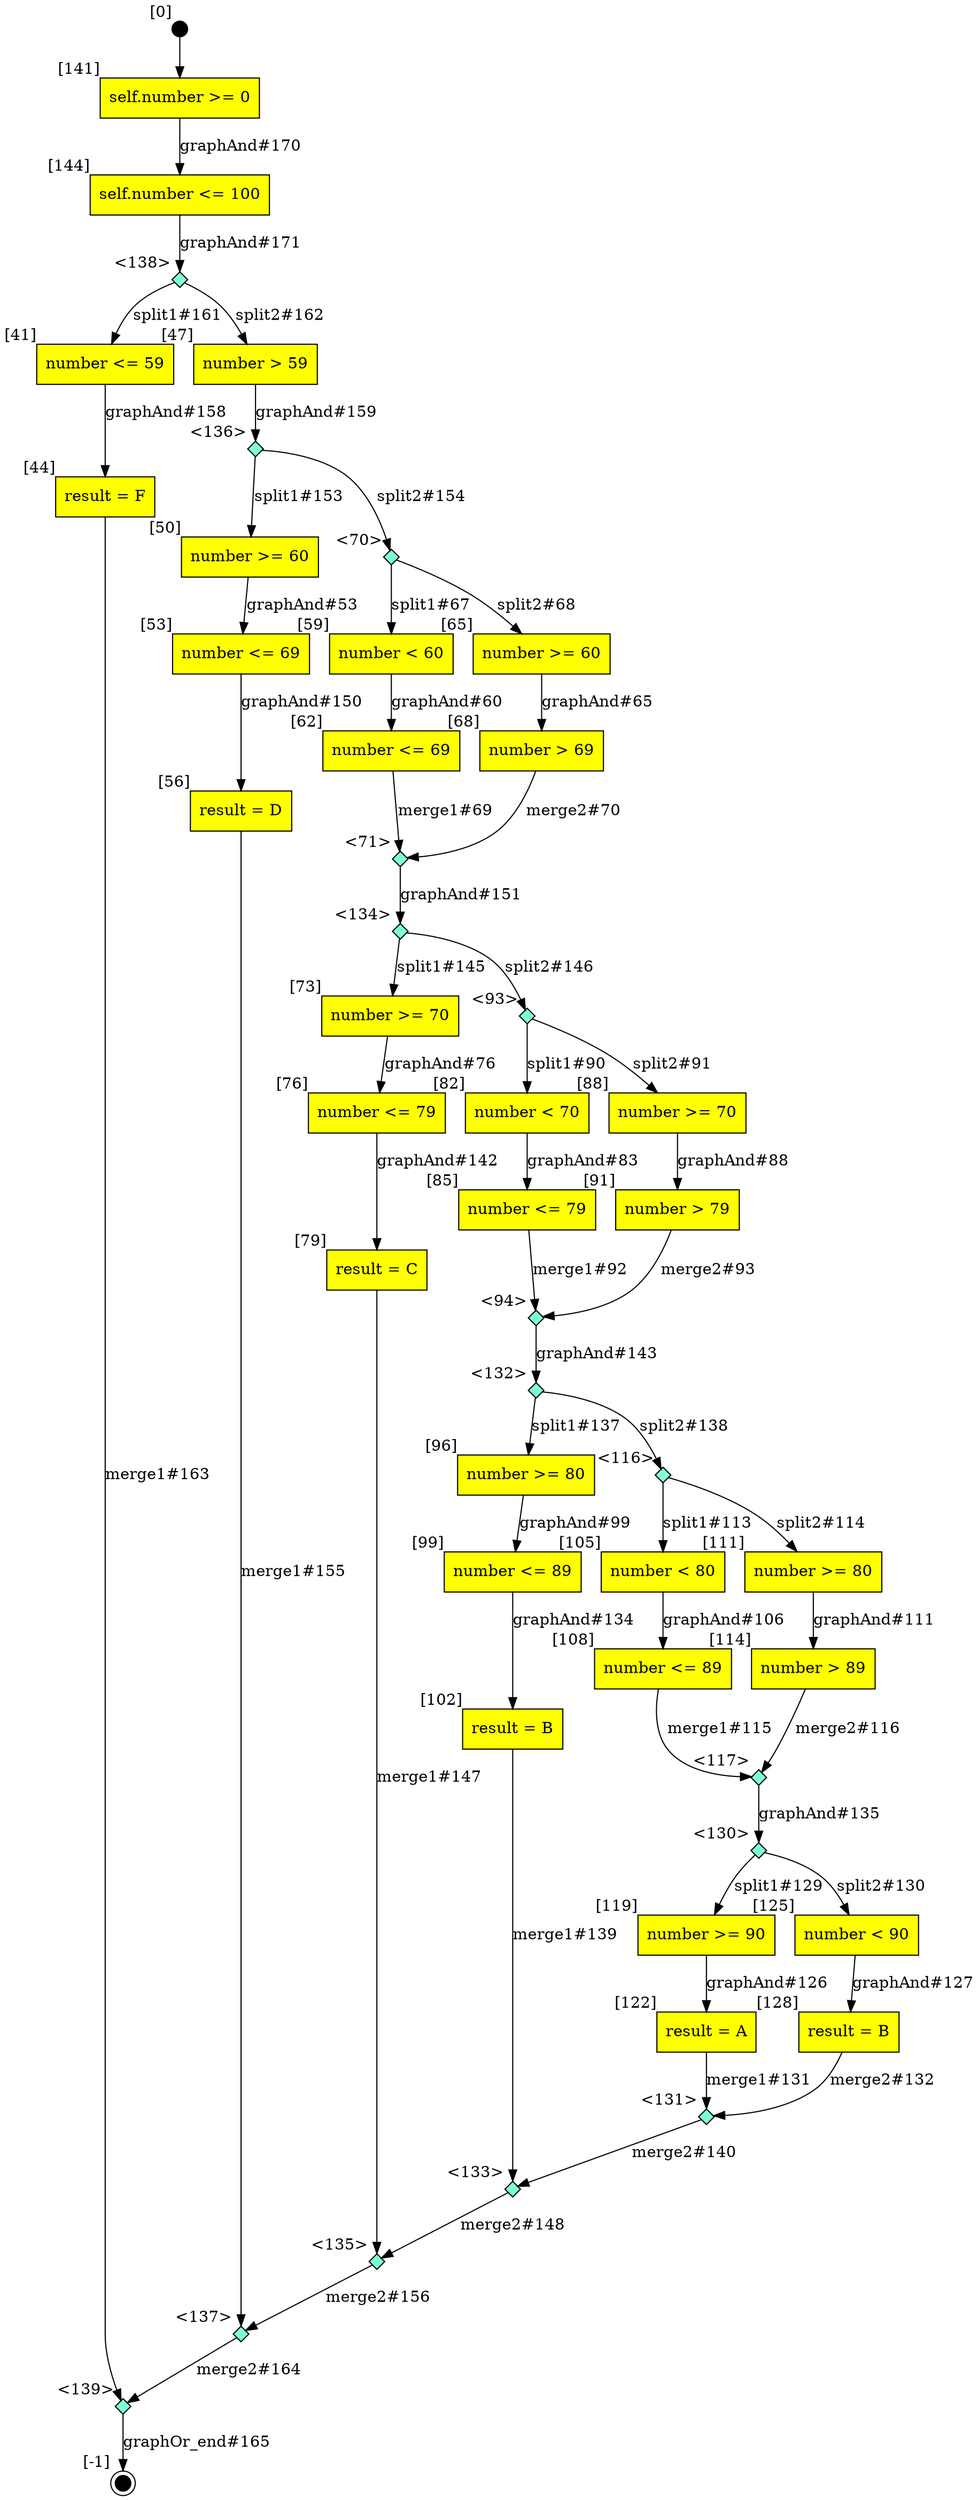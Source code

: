 digraph CLG {
  128 [shape="box", label="result = B", style=filled, fillcolor=yellow, xlabel="[128]"];
  129 [style=filled, fillcolor=black, shape="doublecircle", label="", fixedsize=true, width=.2, height=.2, xlabel="[-1]"];
  130 [shape="diamond", label="", xlabel="<130>", style=filled, fillcolor=aquamarine, fixedsize=true, width=.2, height=.2];
  131 [shape="diamond", label="", xlabel="<131>", style=filled, fillcolor=aquamarine, fixedsize=true, width=.2, height=.2];
  132 [shape="diamond", label="", xlabel="<132>", style=filled, fillcolor=aquamarine, fixedsize=true, width=.2, height=.2];
  133 [shape="diamond", label="", xlabel="<133>", style=filled, fillcolor=aquamarine, fixedsize=true, width=.2, height=.2];
  134 [shape="diamond", label="", xlabel="<134>", style=filled, fillcolor=aquamarine, fixedsize=true, width=.2, height=.2];
  135 [shape="diamond", label="", xlabel="<135>", style=filled, fillcolor=aquamarine, fixedsize=true, width=.2, height=.2];
  136 [shape="diamond", label="", xlabel="<136>", style=filled, fillcolor=aquamarine, fixedsize=true, width=.2, height=.2];
  137 [shape="diamond", label="", xlabel="<137>", style=filled, fillcolor=aquamarine, fixedsize=true, width=.2, height=.2];
  138 [shape="diamond", label="", xlabel="<138>", style=filled, fillcolor=aquamarine, fixedsize=true, width=.2, height=.2];
  139 [shape="diamond", label="", xlabel="<139>", style=filled, fillcolor=aquamarine, fixedsize=true, width=.2, height=.2];
  140 [style=filled, fillcolor=black, shape="circle", label="", fixedsize=true, width=.2, height=.2, xlabel="[0]"];
  141 [shape="box", label="self.number >= 0", style=filled, fillcolor=yellow, xlabel="[141]"];
  144 [shape="box", label="self.number <= 100", style=filled, fillcolor=yellow, xlabel="[144]"];
  41 [shape="box", label="number <= 59", style=filled, fillcolor=yellow, xlabel="[41]"];
  44 [shape="box", label="result = F", style=filled, fillcolor=yellow, xlabel="[44]"];
  47 [shape="box", label="number > 59", style=filled, fillcolor=yellow, xlabel="[47]"];
  50 [shape="box", label="number >= 60", style=filled, fillcolor=yellow, xlabel="[50]"];
  53 [shape="box", label="number <= 69", style=filled, fillcolor=yellow, xlabel="[53]"];
  56 [shape="box", label="result = D", style=filled, fillcolor=yellow, xlabel="[56]"];
  59 [shape="box", label="number < 60", style=filled, fillcolor=yellow, xlabel="[59]"];
  62 [shape="box", label="number <= 69", style=filled, fillcolor=yellow, xlabel="[62]"];
  65 [shape="box", label="number >= 60", style=filled, fillcolor=yellow, xlabel="[65]"];
  68 [shape="box", label="number > 69", style=filled, fillcolor=yellow, xlabel="[68]"];
  70 [shape="diamond", label="", xlabel="<70>", style=filled, fillcolor=aquamarine, fixedsize=true, width=.2, height=.2];
  71 [shape="diamond", label="", xlabel="<71>", style=filled, fillcolor=aquamarine, fixedsize=true, width=.2, height=.2];
  73 [shape="box", label="number >= 70", style=filled, fillcolor=yellow, xlabel="[73]"];
  76 [shape="box", label="number <= 79", style=filled, fillcolor=yellow, xlabel="[76]"];
  79 [shape="box", label="result = C", style=filled, fillcolor=yellow, xlabel="[79]"];
  82 [shape="box", label="number < 70", style=filled, fillcolor=yellow, xlabel="[82]"];
  85 [shape="box", label="number <= 79", style=filled, fillcolor=yellow, xlabel="[85]"];
  88 [shape="box", label="number >= 70", style=filled, fillcolor=yellow, xlabel="[88]"];
  91 [shape="box", label="number > 79", style=filled, fillcolor=yellow, xlabel="[91]"];
  93 [shape="diamond", label="", xlabel="<93>", style=filled, fillcolor=aquamarine, fixedsize=true, width=.2, height=.2];
  94 [shape="diamond", label="", xlabel="<94>", style=filled, fillcolor=aquamarine, fixedsize=true, width=.2, height=.2];
  96 [shape="box", label="number >= 80", style=filled, fillcolor=yellow, xlabel="[96]"];
  99 [shape="box", label="number <= 89", style=filled, fillcolor=yellow, xlabel="[99]"];
  102 [shape="box", label="result = B", style=filled, fillcolor=yellow, xlabel="[102]"];
  105 [shape="box", label="number < 80", style=filled, fillcolor=yellow, xlabel="[105]"];
  108 [shape="box", label="number <= 89", style=filled, fillcolor=yellow, xlabel="[108]"];
  111 [shape="box", label="number >= 80", style=filled, fillcolor=yellow, xlabel="[111]"];
  114 [shape="box", label="number > 89", style=filled, fillcolor=yellow, xlabel="[114]"];
  116 [shape="diamond", label="", xlabel="<116>", style=filled, fillcolor=aquamarine, fixedsize=true, width=.2, height=.2];
  117 [shape="diamond", label="", xlabel="<117>", style=filled, fillcolor=aquamarine, fixedsize=true, width=.2, height=.2];
  119 [shape="box", label="number >= 90", style=filled, fillcolor=yellow, xlabel="[119]"];
  122 [shape="box", label="result = A", style=filled, fillcolor=yellow, xlabel="[122]"];
  125 [shape="box", label="number < 90", style=filled, fillcolor=yellow, xlabel="[125]"];
  130 -> 119[label="split1#129"];
  130 -> 125[label="split2#130"];
  122 -> 131[label="merge1#131"];
  128 -> 131[label="merge2#132"];
  99 -> 102[label="graphAnd#134"];
  117 -> 130[label="graphAnd#135"];
  132 -> 96[label="split1#137"];
  132 -> 116[label="split2#138"];
  102 -> 133[label="merge1#139"];
  131 -> 133[label="merge2#140"];
  76 -> 79[label="graphAnd#142"];
  94 -> 132[label="graphAnd#143"];
  134 -> 73[label="split1#145"];
  134 -> 93[label="split2#146"];
  79 -> 135[label="merge1#147"];
  133 -> 135[label="merge2#148"];
  53 -> 56[label="graphAnd#150"];
  71 -> 134[label="graphAnd#151"];
  136 -> 50[label="split1#153"];
  136 -> 70[label="split2#154"];
  56 -> 137[label="merge1#155"];
  135 -> 137[label="merge2#156"];
  41 -> 44[label="graphAnd#158"];
  47 -> 136[label="graphAnd#159"];
  138 -> 41[label="split1#161"];
  138 -> 47[label="split2#162"];
  44 -> 139[label="merge1#163"];
  137 -> 139[label="merge2#164"];
  139 -> 129[label="graphOr_end#165"];
  140 -> 141;
  141 -> 144[label="graphAnd#170"];
  144 -> 138[label="graphAnd#171"];
  50 -> 53[label="graphAnd#53"];
  59 -> 62[label="graphAnd#60"];
  65 -> 68[label="graphAnd#65"];
  70 -> 59[label="split1#67"];
  70 -> 65[label="split2#68"];
  62 -> 71[label="merge1#69"];
  68 -> 71[label="merge2#70"];
  73 -> 76[label="graphAnd#76"];
  82 -> 85[label="graphAnd#83"];
  88 -> 91[label="graphAnd#88"];
  93 -> 82[label="split1#90"];
  93 -> 88[label="split2#91"];
  85 -> 94[label="merge1#92"];
  91 -> 94[label="merge2#93"];
  96 -> 99[label="graphAnd#99"];
  105 -> 108[label="graphAnd#106"];
  111 -> 114[label="graphAnd#111"];
  116 -> 105[label="split1#113"];
  116 -> 111[label="split2#114"];
  108 -> 117[label="merge1#115"];
  114 -> 117[label="merge2#116"];
  119 -> 122[label="graphAnd#126"];
  125 -> 128[label="graphAnd#127"];
}
